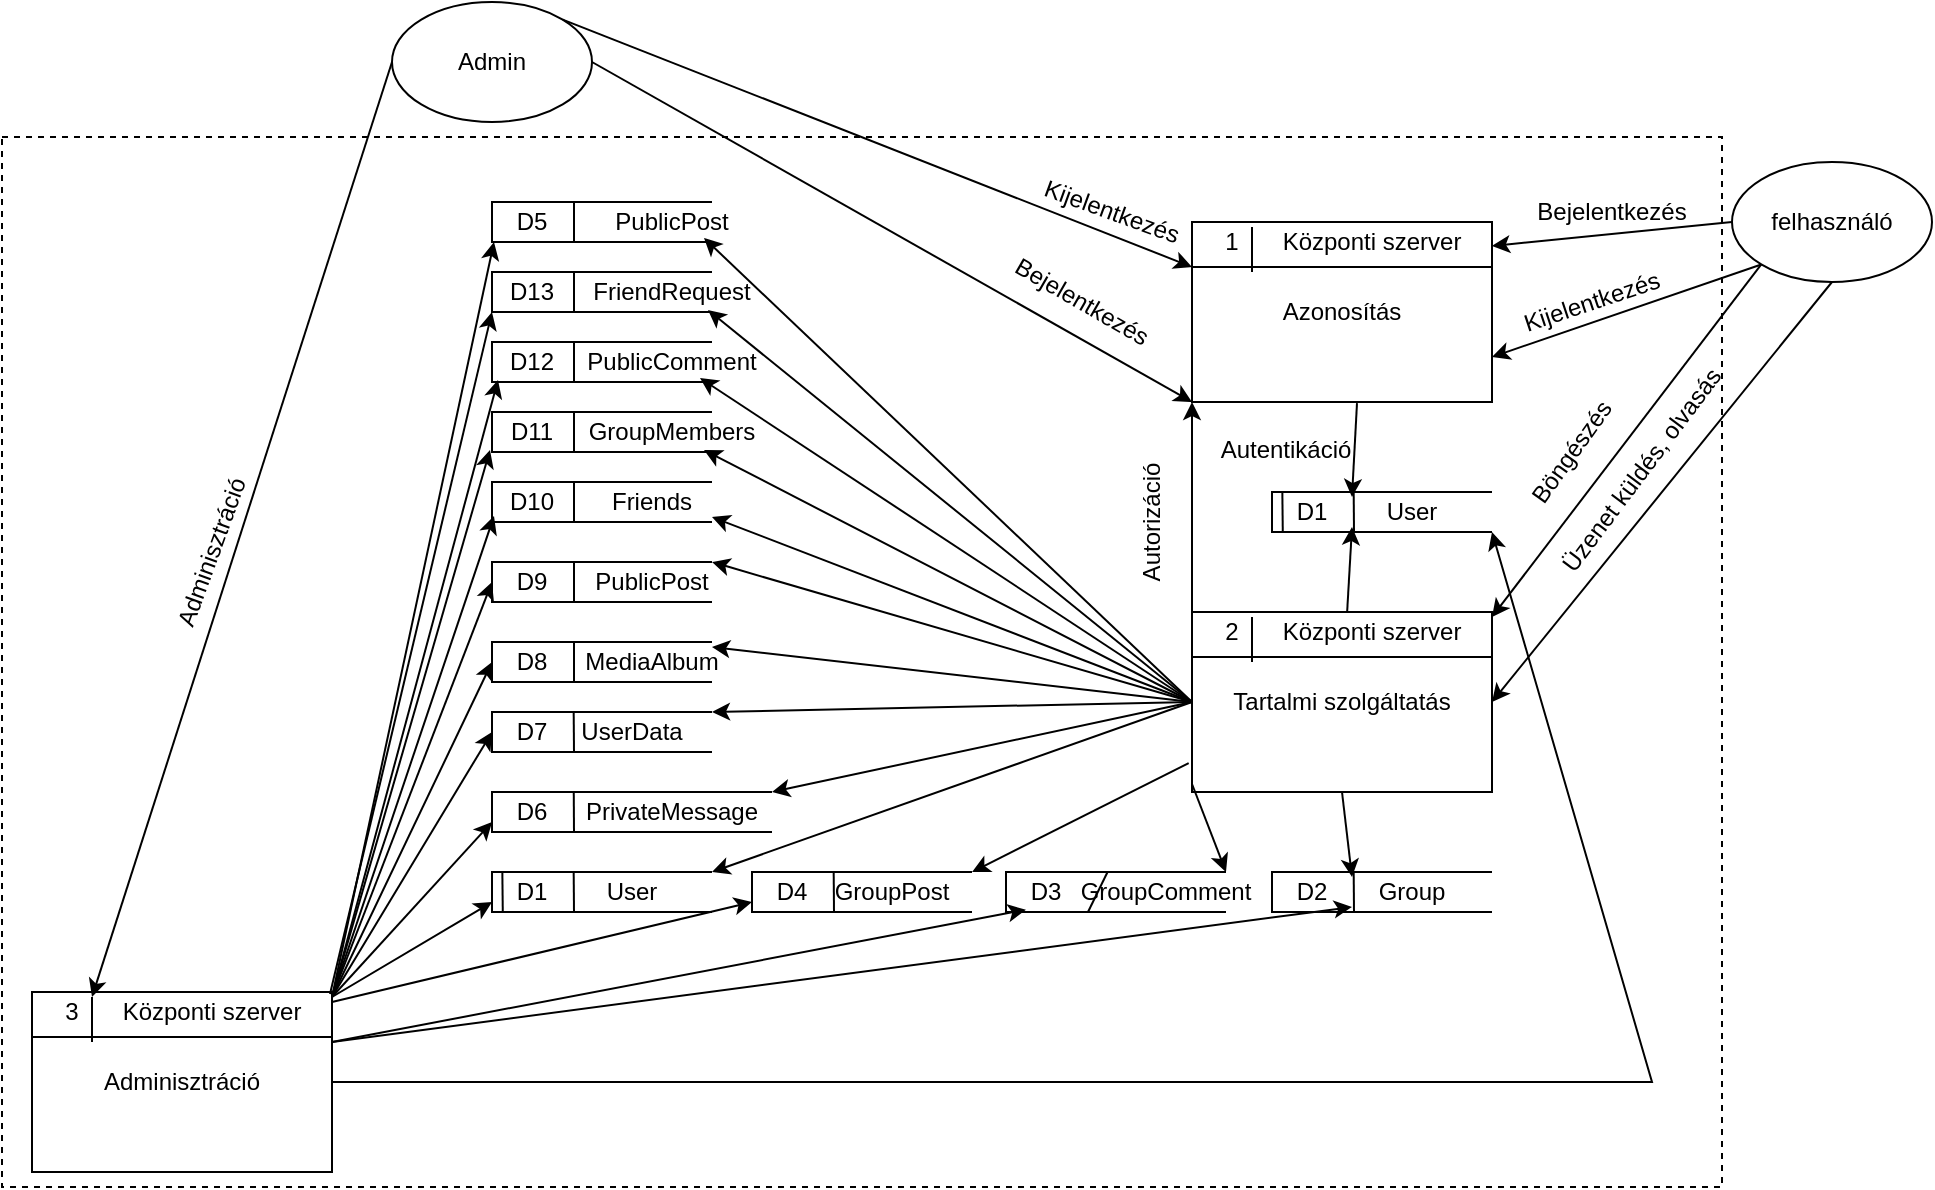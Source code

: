 <mxfile version="17.1.2" type="device"><diagram id="OumQJz7wurb8fJrRtgZR" name="Page-1"><mxGraphModel dx="2523" dy="2126" grid="1" gridSize="10" guides="1" tooltips="1" connect="1" arrows="1" fold="1" page="1" pageScale="1" pageWidth="850" pageHeight="1100" math="0" shadow="0"><root><mxCell id="0"/><mxCell id="1" parent="0"/><mxCell id="NaVqP5DaVPczfi10YDym-96" value="" style="rounded=0;whiteSpace=wrap;html=1;fontSize=12;strokeWidth=1;fillColor=none;dashed=1;" parent="1" vertex="1"><mxGeometry x="-145" y="17.5" width="860" height="525" as="geometry"/></mxCell><mxCell id="NaVqP5DaVPczfi10YDym-1" value="&lt;div&gt;felhasználó&lt;/div&gt;" style="ellipse;whiteSpace=wrap;html=1;" parent="1" vertex="1"><mxGeometry x="720" y="30" width="100" height="60" as="geometry"/></mxCell><mxCell id="NaVqP5DaVPczfi10YDym-6" value="Azonosítás" style="rounded=0;whiteSpace=wrap;html=1;fillColor=default;" parent="1" vertex="1"><mxGeometry x="450" y="60" width="150" height="90" as="geometry"/></mxCell><mxCell id="NaVqP5DaVPczfi10YDym-5" value="1" style="text;html=1;strokeColor=none;fillColor=none;align=center;verticalAlign=middle;whiteSpace=wrap;rounded=0;" parent="1" vertex="1"><mxGeometry x="440" y="55" width="60" height="30" as="geometry"/></mxCell><mxCell id="NaVqP5DaVPczfi10YDym-4" value="Központi szerver" style="text;html=1;strokeColor=none;fillColor=none;align=center;verticalAlign=middle;whiteSpace=wrap;rounded=0;" parent="1" vertex="1"><mxGeometry x="480" y="55" width="120" height="30" as="geometry"/></mxCell><mxCell id="NaVqP5DaVPczfi10YDym-7" value="" style="endArrow=none;html=1;rounded=0;entryX=1;entryY=0.25;entryDx=0;entryDy=0;exitX=0;exitY=0.25;exitDx=0;exitDy=0;" parent="1" source="NaVqP5DaVPczfi10YDym-6" target="NaVqP5DaVPczfi10YDym-6" edge="1"><mxGeometry width="50" height="50" relative="1" as="geometry"><mxPoint x="310" y="380" as="sourcePoint"/><mxPoint x="360" y="330" as="targetPoint"/></mxGeometry></mxCell><mxCell id="NaVqP5DaVPczfi10YDym-8" value="" style="endArrow=none;html=1;rounded=0;entryX=0;entryY=0.25;entryDx=0;entryDy=0;exitX=0;exitY=1;exitDx=0;exitDy=0;" parent="1" source="NaVqP5DaVPczfi10YDym-4" target="NaVqP5DaVPczfi10YDym-4" edge="1"><mxGeometry width="50" height="50" relative="1" as="geometry"><mxPoint x="310" y="380" as="sourcePoint"/><mxPoint x="360" y="330" as="targetPoint"/></mxGeometry></mxCell><mxCell id="NaVqP5DaVPczfi10YDym-9" value="" style="endArrow=classic;html=1;rounded=0;entryX=1;entryY=0.133;entryDx=0;entryDy=0;entryPerimeter=0;exitX=0;exitY=0.5;exitDx=0;exitDy=0;" parent="1" source="NaVqP5DaVPczfi10YDym-1" target="NaVqP5DaVPczfi10YDym-6" edge="1"><mxGeometry width="50" height="50" relative="1" as="geometry"><mxPoint x="350" y="380" as="sourcePoint"/><mxPoint x="400" y="330" as="targetPoint"/></mxGeometry></mxCell><mxCell id="NaVqP5DaVPczfi10YDym-11" value="Bejelentkezés" style="text;html=1;strokeColor=none;fillColor=none;align=center;verticalAlign=middle;whiteSpace=wrap;rounded=0;" parent="1" vertex="1"><mxGeometry x="630" y="40" width="60" height="30" as="geometry"/></mxCell><mxCell id="NaVqP5DaVPczfi10YDym-12" value="" style="endArrow=classic;html=1;rounded=0;entryX=1;entryY=0.75;entryDx=0;entryDy=0;exitX=0;exitY=1;exitDx=0;exitDy=0;" parent="1" source="NaVqP5DaVPczfi10YDym-1" target="NaVqP5DaVPczfi10YDym-6" edge="1"><mxGeometry width="50" height="50" relative="1" as="geometry"><mxPoint x="350" y="380" as="sourcePoint"/><mxPoint x="400" y="330" as="targetPoint"/></mxGeometry></mxCell><mxCell id="NaVqP5DaVPczfi10YDym-13" value="&lt;div&gt;Kijelentkezés&lt;/div&gt;" style="text;html=1;strokeColor=none;fillColor=none;align=center;verticalAlign=middle;whiteSpace=wrap;rounded=0;rotation=-18.4;" parent="1" vertex="1"><mxGeometry x="620" y="85" width="60" height="30" as="geometry"/></mxCell><mxCell id="NaVqP5DaVPczfi10YDym-21" value="" style="endArrow=classic;html=1;rounded=0;entryX=0;entryY=0.25;entryDx=0;entryDy=0;exitX=0.55;exitY=1.006;exitDx=0;exitDy=0;exitPerimeter=0;" parent="1" source="NaVqP5DaVPczfi10YDym-6" edge="1"><mxGeometry width="50" height="50" relative="1" as="geometry"><mxPoint x="220" y="240" as="sourcePoint"/><mxPoint x="530" y="197.5" as="targetPoint"/></mxGeometry></mxCell><mxCell id="NaVqP5DaVPczfi10YDym-22" value="Tartalmi szolgáltatás" style="rounded=0;whiteSpace=wrap;html=1;fillColor=default;" parent="1" vertex="1"><mxGeometry x="450" y="255" width="150" height="90" as="geometry"/></mxCell><mxCell id="NaVqP5DaVPczfi10YDym-23" value="2" style="text;html=1;strokeColor=none;fillColor=none;align=center;verticalAlign=middle;whiteSpace=wrap;rounded=0;" parent="1" vertex="1"><mxGeometry x="440" y="250" width="60" height="30" as="geometry"/></mxCell><mxCell id="NaVqP5DaVPczfi10YDym-24" value="Központi szerver" style="text;html=1;strokeColor=none;fillColor=none;align=center;verticalAlign=middle;whiteSpace=wrap;rounded=0;" parent="1" vertex="1"><mxGeometry x="480" y="250" width="120" height="30" as="geometry"/></mxCell><mxCell id="NaVqP5DaVPczfi10YDym-25" value="" style="endArrow=none;html=1;rounded=0;entryX=1;entryY=0.25;entryDx=0;entryDy=0;exitX=0;exitY=0.25;exitDx=0;exitDy=0;" parent="1" source="NaVqP5DaVPczfi10YDym-22" target="NaVqP5DaVPczfi10YDym-22" edge="1"><mxGeometry width="50" height="50" relative="1" as="geometry"><mxPoint x="310" y="575" as="sourcePoint"/><mxPoint x="360" y="525" as="targetPoint"/></mxGeometry></mxCell><mxCell id="NaVqP5DaVPczfi10YDym-26" value="" style="endArrow=none;html=1;rounded=0;entryX=0;entryY=0.25;entryDx=0;entryDy=0;exitX=0;exitY=1;exitDx=0;exitDy=0;" parent="1" source="NaVqP5DaVPczfi10YDym-24" target="NaVqP5DaVPczfi10YDym-24" edge="1"><mxGeometry width="50" height="50" relative="1" as="geometry"><mxPoint x="310" y="575" as="sourcePoint"/><mxPoint x="360" y="525" as="targetPoint"/></mxGeometry></mxCell><mxCell id="NaVqP5DaVPczfi10YDym-35" value="" style="endArrow=classic;html=1;rounded=0;entryX=1;entryY=0.25;entryDx=0;entryDy=0;exitX=0;exitY=1;exitDx=0;exitDy=0;" parent="1" source="NaVqP5DaVPczfi10YDym-1" target="NaVqP5DaVPczfi10YDym-24" edge="1"><mxGeometry width="50" height="50" relative="1" as="geometry"><mxPoint x="300" y="260" as="sourcePoint"/><mxPoint x="350" y="210" as="targetPoint"/></mxGeometry></mxCell><mxCell id="NaVqP5DaVPczfi10YDym-36" value="Böngészés" style="text;html=1;strokeColor=none;fillColor=none;align=center;verticalAlign=middle;whiteSpace=wrap;rounded=0;rotation=-54.5;" parent="1" vertex="1"><mxGeometry x="610" y="160" width="60" height="30" as="geometry"/></mxCell><mxCell id="NaVqP5DaVPczfi10YDym-37" value="" style="endArrow=classic;html=1;rounded=0;entryX=1;entryY=0.5;entryDx=0;entryDy=0;exitX=0.5;exitY=1;exitDx=0;exitDy=0;" parent="1" source="NaVqP5DaVPczfi10YDym-1" target="NaVqP5DaVPczfi10YDym-22" edge="1"><mxGeometry width="50" height="50" relative="1" as="geometry"><mxPoint x="300" y="260" as="sourcePoint"/><mxPoint x="350" y="210" as="targetPoint"/></mxGeometry></mxCell><mxCell id="NaVqP5DaVPczfi10YDym-38" value="Üzenet küldés, olvasás" style="text;html=1;strokeColor=none;fillColor=none;align=center;verticalAlign=middle;whiteSpace=wrap;rounded=0;rotation=-53.1;" parent="1" vertex="1"><mxGeometry x="600" y="169" width="150" height="30" as="geometry"/></mxCell><mxCell id="NaVqP5DaVPczfi10YDym-39" value="" style="endArrow=classic;html=1;rounded=0;entryX=0;entryY=1;entryDx=0;entryDy=0;exitX=0;exitY=0;exitDx=0;exitDy=0;" parent="1" source="NaVqP5DaVPczfi10YDym-22" target="NaVqP5DaVPczfi10YDym-6" edge="1"><mxGeometry width="50" height="50" relative="1" as="geometry"><mxPoint x="430" y="240" as="sourcePoint"/><mxPoint x="350" y="210" as="targetPoint"/></mxGeometry></mxCell><mxCell id="NaVqP5DaVPczfi10YDym-40" value="Autorizáció" style="text;html=1;strokeColor=none;fillColor=none;align=center;verticalAlign=middle;whiteSpace=wrap;rounded=0;rotation=-90;" parent="1" vertex="1"><mxGeometry x="400" y="195" width="60" height="30" as="geometry"/></mxCell><mxCell id="NaVqP5DaVPczfi10YDym-41" value="" style="strokeWidth=1;html=1;shape=mxgraph.flowchart.annotation_1;align=left;pointerEvents=1;fillColor=#FFFFFF;" parent="1" vertex="1"><mxGeometry x="490" y="385" width="110" height="20" as="geometry"/></mxCell><mxCell id="NaVqP5DaVPczfi10YDym-42" value="" style="endArrow=none;html=1;rounded=0;entryX=0.014;entryY=0.163;entryDx=0;entryDy=0;entryPerimeter=0;" parent="1" target="NaVqP5DaVPczfi10YDym-44" edge="1"><mxGeometry width="50" height="50" relative="1" as="geometry"><mxPoint x="531" y="405" as="sourcePoint"/><mxPoint x="600" y="425" as="targetPoint"/></mxGeometry></mxCell><mxCell id="NaVqP5DaVPczfi10YDym-43" value="D2" style="text;html=1;strokeColor=none;fillColor=none;align=center;verticalAlign=middle;whiteSpace=wrap;rounded=0;" parent="1" vertex="1"><mxGeometry x="480" y="380" width="60" height="30" as="geometry"/></mxCell><mxCell id="NaVqP5DaVPczfi10YDym-44" value="Group" style="text;html=1;strokeColor=none;fillColor=none;align=center;verticalAlign=middle;whiteSpace=wrap;rounded=0;" parent="1" vertex="1"><mxGeometry x="530" y="380" width="60" height="30" as="geometry"/></mxCell><mxCell id="NaVqP5DaVPczfi10YDym-49" value="" style="strokeWidth=1;html=1;shape=mxgraph.flowchart.annotation_1;align=left;pointerEvents=1;fillColor=#FFFFFF;" parent="1" vertex="1"><mxGeometry x="357" y="385" width="110" height="20" as="geometry"/></mxCell><mxCell id="NaVqP5DaVPczfi10YDym-50" value="" style="endArrow=none;html=1;rounded=0;entryX=0.014;entryY=0.163;entryDx=0;entryDy=0;entryPerimeter=0;" parent="1" target="NaVqP5DaVPczfi10YDym-52" edge="1"><mxGeometry width="50" height="50" relative="1" as="geometry"><mxPoint x="398" y="405" as="sourcePoint"/><mxPoint x="467" y="425" as="targetPoint"/></mxGeometry></mxCell><mxCell id="NaVqP5DaVPczfi10YDym-51" value="D3" style="text;html=1;strokeColor=none;fillColor=none;align=center;verticalAlign=middle;whiteSpace=wrap;rounded=0;" parent="1" vertex="1"><mxGeometry x="347" y="380" width="60" height="30" as="geometry"/></mxCell><mxCell id="NaVqP5DaVPczfi10YDym-52" value="GroupComment" style="text;html=1;strokeColor=none;fillColor=none;align=center;verticalAlign=middle;whiteSpace=wrap;rounded=0;" parent="1" vertex="1"><mxGeometry x="407" y="380" width="60" height="30" as="geometry"/></mxCell><mxCell id="NaVqP5DaVPczfi10YDym-53" value="" style="strokeWidth=1;html=1;shape=mxgraph.flowchart.annotation_1;align=left;pointerEvents=1;fillColor=#FFFFFF;" parent="1" vertex="1"><mxGeometry x="230" y="385" width="110" height="20" as="geometry"/></mxCell><mxCell id="NaVqP5DaVPczfi10YDym-54" value="" style="endArrow=none;html=1;rounded=0;entryX=0.014;entryY=0.163;entryDx=0;entryDy=0;entryPerimeter=0;" parent="1" target="NaVqP5DaVPczfi10YDym-56" edge="1"><mxGeometry width="50" height="50" relative="1" as="geometry"><mxPoint x="271" y="405" as="sourcePoint"/><mxPoint x="340" y="425" as="targetPoint"/></mxGeometry></mxCell><mxCell id="NaVqP5DaVPczfi10YDym-55" value="D4" style="text;html=1;strokeColor=none;fillColor=none;align=center;verticalAlign=middle;whiteSpace=wrap;rounded=0;" parent="1" vertex="1"><mxGeometry x="220" y="380" width="60" height="30" as="geometry"/></mxCell><mxCell id="NaVqP5DaVPczfi10YDym-56" value="GroupPost" style="text;html=1;strokeColor=none;fillColor=none;align=center;verticalAlign=middle;whiteSpace=wrap;rounded=0;" parent="1" vertex="1"><mxGeometry x="270" y="380" width="60" height="30" as="geometry"/></mxCell><mxCell id="NaVqP5DaVPczfi10YDym-62" value="" style="strokeWidth=1;html=1;shape=mxgraph.flowchart.annotation_1;align=left;pointerEvents=1;fillColor=#FFFFFF;" parent="1" vertex="1"><mxGeometry x="100" y="385" width="110" height="20" as="geometry"/></mxCell><mxCell id="NaVqP5DaVPczfi10YDym-63" value="" style="endArrow=none;html=1;rounded=0;entryX=0.014;entryY=0.163;entryDx=0;entryDy=0;entryPerimeter=0;" parent="1" target="NaVqP5DaVPczfi10YDym-65" edge="1"><mxGeometry width="50" height="50" relative="1" as="geometry"><mxPoint x="141" y="405" as="sourcePoint"/><mxPoint x="210" y="425" as="targetPoint"/></mxGeometry></mxCell><mxCell id="NaVqP5DaVPczfi10YDym-64" value="D1" style="text;html=1;strokeColor=none;fillColor=none;align=center;verticalAlign=middle;whiteSpace=wrap;rounded=0;" parent="1" vertex="1"><mxGeometry x="90" y="380" width="60" height="30" as="geometry"/></mxCell><mxCell id="NaVqP5DaVPczfi10YDym-65" value="User" style="text;html=1;strokeColor=none;fillColor=none;align=center;verticalAlign=middle;whiteSpace=wrap;rounded=0;" parent="1" vertex="1"><mxGeometry x="140" y="380" width="60" height="30" as="geometry"/></mxCell><mxCell id="NaVqP5DaVPczfi10YDym-68" value="" style="strokeWidth=1;html=1;shape=mxgraph.flowchart.annotation_1;align=left;pointerEvents=1;fillColor=#FFFFFF;" parent="1" vertex="1"><mxGeometry x="100" y="345" width="140" height="20" as="geometry"/></mxCell><mxCell id="NaVqP5DaVPczfi10YDym-69" value="" style="endArrow=none;html=1;rounded=0;entryX=0.292;entryY=-0.017;entryDx=0;entryDy=0;entryPerimeter=0;" parent="1" target="NaVqP5DaVPczfi10YDym-68" edge="1"><mxGeometry width="50" height="50" relative="1" as="geometry"><mxPoint x="141" y="365.0" as="sourcePoint"/><mxPoint x="141" y="350" as="targetPoint"/></mxGeometry></mxCell><mxCell id="NaVqP5DaVPczfi10YDym-70" value="D6" style="text;html=1;strokeColor=none;fillColor=none;align=center;verticalAlign=middle;whiteSpace=wrap;rounded=0;" parent="1" vertex="1"><mxGeometry x="90" y="340" width="60" height="30" as="geometry"/></mxCell><mxCell id="NaVqP5DaVPczfi10YDym-71" value="PrivateMessage" style="text;html=1;strokeColor=none;fillColor=none;align=center;verticalAlign=middle;whiteSpace=wrap;rounded=0;" parent="1" vertex="1"><mxGeometry x="160" y="340" width="60" height="30" as="geometry"/></mxCell><mxCell id="NaVqP5DaVPczfi10YDym-72" value="" style="strokeWidth=1;html=1;shape=mxgraph.flowchart.annotation_1;align=left;pointerEvents=1;fillColor=#FFFFFF;" parent="1" vertex="1"><mxGeometry x="100" y="305" width="110" height="20" as="geometry"/></mxCell><mxCell id="NaVqP5DaVPczfi10YDym-73" value="" style="endArrow=none;html=1;rounded=0;entryX=0.014;entryY=0.163;entryDx=0;entryDy=0;entryPerimeter=0;" parent="1" target="NaVqP5DaVPczfi10YDym-75" edge="1"><mxGeometry width="50" height="50" relative="1" as="geometry"><mxPoint x="141" y="325.0" as="sourcePoint"/><mxPoint x="210" y="345" as="targetPoint"/></mxGeometry></mxCell><mxCell id="NaVqP5DaVPczfi10YDym-74" value="D7" style="text;html=1;strokeColor=none;fillColor=none;align=center;verticalAlign=middle;whiteSpace=wrap;rounded=0;" parent="1" vertex="1"><mxGeometry x="90" y="300" width="60" height="30" as="geometry"/></mxCell><mxCell id="NaVqP5DaVPczfi10YDym-75" value="UserData" style="text;html=1;strokeColor=none;fillColor=none;align=center;verticalAlign=middle;whiteSpace=wrap;rounded=0;" parent="1" vertex="1"><mxGeometry x="140" y="300" width="60" height="30" as="geometry"/></mxCell><mxCell id="NaVqP5DaVPczfi10YDym-78" value="" style="strokeWidth=1;html=1;shape=mxgraph.flowchart.annotation_1;align=left;pointerEvents=1;fillColor=#FFFFFF;" parent="1" vertex="1"><mxGeometry x="100" y="270" width="110" height="20" as="geometry"/></mxCell><mxCell id="NaVqP5DaVPczfi10YDym-79" value="" style="endArrow=none;html=1;rounded=0;" parent="1" edge="1"><mxGeometry width="50" height="50" relative="1" as="geometry"><mxPoint x="141" y="290.0" as="sourcePoint"/><mxPoint x="141" y="270" as="targetPoint"/></mxGeometry></mxCell><mxCell id="NaVqP5DaVPczfi10YDym-80" value="D8" style="text;html=1;strokeColor=none;fillColor=none;align=center;verticalAlign=middle;whiteSpace=wrap;rounded=0;" parent="1" vertex="1"><mxGeometry x="90" y="265" width="60" height="30" as="geometry"/></mxCell><mxCell id="NaVqP5DaVPczfi10YDym-81" value="MediaAlbum" style="text;html=1;strokeColor=none;fillColor=none;align=center;verticalAlign=middle;whiteSpace=wrap;rounded=0;" parent="1" vertex="1"><mxGeometry x="150" y="265" width="60" height="30" as="geometry"/></mxCell><mxCell id="NaVqP5DaVPczfi10YDym-82" value="" style="strokeWidth=1;html=1;shape=mxgraph.flowchart.annotation_1;align=left;pointerEvents=1;fillColor=#FFFFFF;" parent="1" vertex="1"><mxGeometry x="100" y="230" width="110" height="20" as="geometry"/></mxCell><mxCell id="NaVqP5DaVPczfi10YDym-83" value="" style="endArrow=none;html=1;rounded=0;" parent="1" edge="1"><mxGeometry width="50" height="50" relative="1" as="geometry"><mxPoint x="141" y="250.0" as="sourcePoint"/><mxPoint x="141" y="230" as="targetPoint"/></mxGeometry></mxCell><mxCell id="NaVqP5DaVPczfi10YDym-84" value="D9" style="text;html=1;strokeColor=none;fillColor=none;align=center;verticalAlign=middle;whiteSpace=wrap;rounded=0;" parent="1" vertex="1"><mxGeometry x="90" y="225" width="60" height="30" as="geometry"/></mxCell><mxCell id="NaVqP5DaVPczfi10YDym-85" value="PublicPost" style="text;html=1;strokeColor=none;fillColor=none;align=center;verticalAlign=middle;whiteSpace=wrap;rounded=0;" parent="1" vertex="1"><mxGeometry x="150" y="225" width="60" height="30" as="geometry"/></mxCell><mxCell id="NaVqP5DaVPczfi10YDym-86" value="Autentikáció" style="text;html=1;strokeColor=none;fillColor=none;align=center;verticalAlign=middle;whiteSpace=wrap;rounded=0;rotation=0;fontSize=12;" parent="1" vertex="1"><mxGeometry x="467" y="159" width="60" height="30" as="geometry"/></mxCell><mxCell id="NaVqP5DaVPczfi10YDym-87" value="" style="endArrow=classic;html=1;rounded=0;fontSize=12;exitX=0;exitY=0.5;exitDx=0;exitDy=0;" parent="1" source="NaVqP5DaVPczfi10YDym-22" edge="1"><mxGeometry width="50" height="50" relative="1" as="geometry"><mxPoint x="340" y="275" as="sourcePoint"/><mxPoint x="210" y="230" as="targetPoint"/></mxGeometry></mxCell><mxCell id="NaVqP5DaVPczfi10YDym-88" value="" style="endArrow=classic;html=1;rounded=0;fontSize=12;entryX=1;entryY=0.25;entryDx=0;entryDy=0;" parent="1" target="NaVqP5DaVPczfi10YDym-81" edge="1"><mxGeometry width="50" height="50" relative="1" as="geometry"><mxPoint x="450" y="300" as="sourcePoint"/><mxPoint x="220" y="200" as="targetPoint"/></mxGeometry></mxCell><mxCell id="NaVqP5DaVPczfi10YDym-89" value="" style="endArrow=classic;html=1;rounded=0;fontSize=12;entryX=1;entryY=0;entryDx=0;entryDy=0;entryPerimeter=0;exitX=0;exitY=0.5;exitDx=0;exitDy=0;" parent="1" source="NaVqP5DaVPczfi10YDym-22" target="NaVqP5DaVPczfi10YDym-72" edge="1"><mxGeometry width="50" height="50" relative="1" as="geometry"><mxPoint x="460" y="310.0" as="sourcePoint"/><mxPoint x="220.0" y="235" as="targetPoint"/></mxGeometry></mxCell><mxCell id="NaVqP5DaVPczfi10YDym-90" value="" style="endArrow=classic;html=1;rounded=0;fontSize=12;entryX=1;entryY=0;entryDx=0;entryDy=0;entryPerimeter=0;exitX=0;exitY=0.5;exitDx=0;exitDy=0;" parent="1" source="NaVqP5DaVPczfi10YDym-22" target="NaVqP5DaVPczfi10YDym-68" edge="1"><mxGeometry width="50" height="50" relative="1" as="geometry"><mxPoint x="460" y="310.0" as="sourcePoint"/><mxPoint x="220" y="275.0" as="targetPoint"/></mxGeometry></mxCell><mxCell id="NaVqP5DaVPczfi10YDym-91" value="" style="endArrow=classic;html=1;rounded=0;fontSize=12;entryX=1;entryY=0;entryDx=0;entryDy=0;entryPerimeter=0;exitX=0;exitY=0.5;exitDx=0;exitDy=0;" parent="1" source="NaVqP5DaVPczfi10YDym-22" target="NaVqP5DaVPczfi10YDym-62" edge="1"><mxGeometry width="50" height="50" relative="1" as="geometry"><mxPoint x="460" y="310.0" as="sourcePoint"/><mxPoint x="280" y="315.0" as="targetPoint"/></mxGeometry></mxCell><mxCell id="NaVqP5DaVPczfi10YDym-92" value="" style="endArrow=classic;html=1;rounded=0;fontSize=12;entryX=1;entryY=0;entryDx=0;entryDy=0;entryPerimeter=0;exitX=-0.011;exitY=0.839;exitDx=0;exitDy=0;exitPerimeter=0;" parent="1" source="NaVqP5DaVPczfi10YDym-22" target="NaVqP5DaVPczfi10YDym-53" edge="1"><mxGeometry width="50" height="50" relative="1" as="geometry"><mxPoint x="460" y="310.0" as="sourcePoint"/><mxPoint x="220" y="355.0" as="targetPoint"/></mxGeometry></mxCell><mxCell id="NaVqP5DaVPczfi10YDym-93" value="" style="endArrow=classic;html=1;rounded=0;fontSize=12;entryX=1;entryY=0;entryDx=0;entryDy=0;entryPerimeter=0;" parent="1" target="NaVqP5DaVPczfi10YDym-49" edge="1"><mxGeometry width="50" height="50" relative="1" as="geometry"><mxPoint x="450" y="341" as="sourcePoint"/><mxPoint x="230" y="395" as="targetPoint"/></mxGeometry></mxCell><mxCell id="NaVqP5DaVPczfi10YDym-95" value="" style="endArrow=classic;html=1;rounded=0;fontSize=12;entryX=0;entryY=0.25;entryDx=0;entryDy=0;exitX=0.5;exitY=1;exitDx=0;exitDy=0;" parent="1" source="NaVqP5DaVPczfi10YDym-22" target="NaVqP5DaVPczfi10YDym-44" edge="1"><mxGeometry width="50" height="50" relative="1" as="geometry"><mxPoint x="460" y="355.0" as="sourcePoint"/><mxPoint x="410" y="397.5" as="targetPoint"/></mxGeometry></mxCell><mxCell id="NaVqP5DaVPczfi10YDym-97" value="Admin" style="ellipse;whiteSpace=wrap;html=1;" parent="1" vertex="1"><mxGeometry x="50" y="-50" width="100" height="60" as="geometry"/></mxCell><mxCell id="NaVqP5DaVPczfi10YDym-99" value="" style="endArrow=classic;html=1;rounded=0;fontSize=12;entryX=0;entryY=1;entryDx=0;entryDy=0;exitX=1;exitY=0.5;exitDx=0;exitDy=0;" parent="1" source="NaVqP5DaVPczfi10YDym-97" target="NaVqP5DaVPczfi10YDym-6" edge="1"><mxGeometry width="50" height="50" relative="1" as="geometry"><mxPoint x="195.355" y="146.213" as="sourcePoint"/><mxPoint x="460" y="287.5" as="targetPoint"/></mxGeometry></mxCell><mxCell id="NaVqP5DaVPczfi10YDym-100" value="Bejelentkezés" style="text;html=1;strokeColor=none;fillColor=none;align=center;verticalAlign=middle;whiteSpace=wrap;rounded=0;rotation=30;" parent="1" vertex="1"><mxGeometry x="365" y="85" width="60" height="30" as="geometry"/></mxCell><mxCell id="NaVqP5DaVPczfi10YDym-101" value="" style="endArrow=classic;html=1;rounded=0;fontSize=12;entryX=0;entryY=0.25;entryDx=0;entryDy=0;exitX=1;exitY=0;exitDx=0;exitDy=0;" parent="1" source="NaVqP5DaVPczfi10YDym-97" target="NaVqP5DaVPczfi10YDym-6" edge="1"><mxGeometry width="50" height="50" relative="1" as="geometry"><mxPoint x="210" y="125" as="sourcePoint"/><mxPoint x="460" y="160" as="targetPoint"/></mxGeometry></mxCell><mxCell id="NaVqP5DaVPczfi10YDym-102" value="&lt;div&gt;Kijelentkezés&lt;/div&gt;" style="text;html=1;strokeColor=none;fillColor=none;align=center;verticalAlign=middle;whiteSpace=wrap;rounded=0;rotation=20;" parent="1" vertex="1"><mxGeometry x="380" y="40" width="60" height="30" as="geometry"/></mxCell><mxCell id="NaVqP5DaVPczfi10YDym-104" value="Adminisztráció" style="rounded=0;whiteSpace=wrap;html=1;fillColor=default;" parent="1" vertex="1"><mxGeometry x="-130" y="445" width="150" height="90" as="geometry"/></mxCell><mxCell id="NaVqP5DaVPczfi10YDym-105" value="3" style="text;html=1;strokeColor=none;fillColor=none;align=center;verticalAlign=middle;whiteSpace=wrap;rounded=0;" parent="1" vertex="1"><mxGeometry x="-140" y="440" width="60" height="30" as="geometry"/></mxCell><mxCell id="NaVqP5DaVPczfi10YDym-106" value="Központi szerver" style="text;html=1;strokeColor=none;fillColor=none;align=center;verticalAlign=middle;whiteSpace=wrap;rounded=0;" parent="1" vertex="1"><mxGeometry x="-100" y="440" width="120" height="30" as="geometry"/></mxCell><mxCell id="NaVqP5DaVPczfi10YDym-107" value="" style="endArrow=none;html=1;rounded=0;entryX=1;entryY=0.25;entryDx=0;entryDy=0;exitX=0;exitY=0.25;exitDx=0;exitDy=0;" parent="1" source="NaVqP5DaVPczfi10YDym-104" target="NaVqP5DaVPczfi10YDym-104" edge="1"><mxGeometry width="50" height="50" relative="1" as="geometry"><mxPoint x="-270" y="765" as="sourcePoint"/><mxPoint x="-220" y="715" as="targetPoint"/></mxGeometry></mxCell><mxCell id="NaVqP5DaVPczfi10YDym-108" value="" style="endArrow=none;html=1;rounded=0;entryX=0;entryY=0.25;entryDx=0;entryDy=0;exitX=0;exitY=1;exitDx=0;exitDy=0;" parent="1" source="NaVqP5DaVPczfi10YDym-106" target="NaVqP5DaVPczfi10YDym-106" edge="1"><mxGeometry width="50" height="50" relative="1" as="geometry"><mxPoint x="-270" y="765" as="sourcePoint"/><mxPoint x="-220" y="715" as="targetPoint"/></mxGeometry></mxCell><mxCell id="NaVqP5DaVPczfi10YDym-109" value="" style="endArrow=classic;html=1;rounded=0;fontSize=12;entryX=0;entryY=0.25;entryDx=0;entryDy=0;exitX=0;exitY=0.5;exitDx=0;exitDy=0;" parent="1" source="NaVqP5DaVPczfi10YDym-97" target="NaVqP5DaVPczfi10YDym-106" edge="1"><mxGeometry width="50" height="50" relative="1" as="geometry"><mxPoint x="390" y="310" as="sourcePoint"/><mxPoint x="440" y="260" as="targetPoint"/></mxGeometry></mxCell><mxCell id="NaVqP5DaVPczfi10YDym-110" value="Adminisztráció" style="text;html=1;strokeColor=none;fillColor=none;align=center;verticalAlign=middle;whiteSpace=wrap;rounded=0;dashed=1;fontSize=12;rotation=-70;" parent="1" vertex="1"><mxGeometry x="-70" y="210" width="60" height="30" as="geometry"/></mxCell><mxCell id="NaVqP5DaVPczfi10YDym-111" value="" style="endArrow=classic;html=1;rounded=0;fontSize=12;exitX=1;exitY=0.25;exitDx=0;exitDy=0;" parent="1" source="NaVqP5DaVPczfi10YDym-106" edge="1"><mxGeometry width="50" height="50" relative="1" as="geometry"><mxPoint x="-60" y="450" as="sourcePoint"/><mxPoint x="100" y="240" as="targetPoint"/></mxGeometry></mxCell><mxCell id="NaVqP5DaVPczfi10YDym-112" value="" style="endArrow=classic;html=1;rounded=0;fontSize=12;exitX=1;exitY=0.25;exitDx=0;exitDy=0;entryX=0.167;entryY=0.5;entryDx=0;entryDy=0;entryPerimeter=0;" parent="1" source="NaVqP5DaVPczfi10YDym-106" target="NaVqP5DaVPczfi10YDym-80" edge="1"><mxGeometry width="50" height="50" relative="1" as="geometry"><mxPoint x="30" y="457.5" as="sourcePoint"/><mxPoint x="100" y="250" as="targetPoint"/></mxGeometry></mxCell><mxCell id="NaVqP5DaVPczfi10YDym-113" value="" style="endArrow=classic;html=1;rounded=0;fontSize=12;exitX=1;exitY=0.25;exitDx=0;exitDy=0;entryX=0.167;entryY=0.5;entryDx=0;entryDy=0;entryPerimeter=0;" parent="1" source="NaVqP5DaVPczfi10YDym-106" target="NaVqP5DaVPczfi10YDym-74" edge="1"><mxGeometry width="50" height="50" relative="1" as="geometry"><mxPoint x="30" y="457.5" as="sourcePoint"/><mxPoint x="100" y="280" as="targetPoint"/></mxGeometry></mxCell><mxCell id="NaVqP5DaVPczfi10YDym-114" value="" style="endArrow=classic;html=1;rounded=0;fontSize=12;exitX=1;exitY=0.25;exitDx=0;exitDy=0;entryX=0.167;entryY=0.667;entryDx=0;entryDy=0;entryPerimeter=0;" parent="1" source="NaVqP5DaVPczfi10YDym-106" target="NaVqP5DaVPczfi10YDym-70" edge="1"><mxGeometry width="50" height="50" relative="1" as="geometry"><mxPoint x="30" y="457.5" as="sourcePoint"/><mxPoint x="100" y="320" as="targetPoint"/></mxGeometry></mxCell><mxCell id="NaVqP5DaVPczfi10YDym-115" value="" style="endArrow=classic;html=1;rounded=0;fontSize=12;exitX=1;exitY=0.25;exitDx=0;exitDy=0;entryX=0.167;entryY=0.667;entryDx=0;entryDy=0;entryPerimeter=0;" parent="1" source="NaVqP5DaVPczfi10YDym-106" target="NaVqP5DaVPczfi10YDym-64" edge="1"><mxGeometry width="50" height="50" relative="1" as="geometry"><mxPoint x="30" y="457.5" as="sourcePoint"/><mxPoint x="110" y="330.0" as="targetPoint"/></mxGeometry></mxCell><mxCell id="NaVqP5DaVPczfi10YDym-116" value="" style="endArrow=classic;html=1;rounded=0;fontSize=12;entryX=0.167;entryY=0.667;entryDx=0;entryDy=0;entryPerimeter=0;" parent="1" target="NaVqP5DaVPczfi10YDym-55" edge="1"><mxGeometry width="50" height="50" relative="1" as="geometry"><mxPoint x="20" y="450" as="sourcePoint"/><mxPoint x="110.02" y="370.01" as="targetPoint"/></mxGeometry></mxCell><mxCell id="NaVqP5DaVPczfi10YDym-117" value="" style="endArrow=classic;html=1;rounded=0;fontSize=12;entryX=0.333;entryY=0.795;entryDx=0;entryDy=0;entryPerimeter=0;exitX=1;exitY=1;exitDx=0;exitDy=0;" parent="1" source="NaVqP5DaVPczfi10YDym-106" target="NaVqP5DaVPczfi10YDym-51" edge="1"><mxGeometry width="50" height="50" relative="1" as="geometry"><mxPoint x="30" y="460" as="sourcePoint"/><mxPoint x="110.02" y="410.01" as="targetPoint"/></mxGeometry></mxCell><mxCell id="NaVqP5DaVPczfi10YDym-119" value="" style="endArrow=classic;html=1;rounded=0;fontSize=12;entryX=0;entryY=0.75;entryDx=0;entryDy=0;" parent="1" target="NaVqP5DaVPczfi10YDym-44" edge="1"><mxGeometry width="50" height="50" relative="1" as="geometry"><mxPoint x="20" y="470" as="sourcePoint"/><mxPoint x="370.02" y="410.01" as="targetPoint"/></mxGeometry></mxCell><mxCell id="NaVqP5DaVPczfi10YDym-120" value="" style="endArrow=classic;html=1;rounded=0;fontSize=12;exitX=1;exitY=0.5;exitDx=0;exitDy=0;entryX=1;entryY=1;entryDx=0;entryDy=0;entryPerimeter=0;" parent="1" source="NaVqP5DaVPczfi10YDym-104" edge="1"><mxGeometry width="50" height="50" relative="1" as="geometry"><mxPoint x="305" y="520" as="sourcePoint"/><mxPoint x="600" y="215" as="targetPoint"/><Array as="points"><mxPoint x="680" y="490"/></Array></mxGeometry></mxCell><mxCell id="YIRGSpNDDkJSsLLAYCxd-6" value="" style="endArrow=classic;html=1;rounded=0;entryX=0;entryY=0.75;entryDx=0;entryDy=0;" parent="1" source="NaVqP5DaVPczfi10YDym-22" edge="1"><mxGeometry width="50" height="50" relative="1" as="geometry"><mxPoint x="530" y="240" as="sourcePoint"/><mxPoint x="530" y="212.5" as="targetPoint"/></mxGeometry></mxCell><mxCell id="YIRGSpNDDkJSsLLAYCxd-9" value="" style="endArrow=none;html=1;rounded=0;entryX=0.047;entryY=0.01;entryDx=0;entryDy=0;entryPerimeter=0;exitX=0.049;exitY=0.992;exitDx=0;exitDy=0;exitPerimeter=0;" parent="1" source="NaVqP5DaVPczfi10YDym-62" target="NaVqP5DaVPczfi10YDym-62" edge="1"><mxGeometry width="50" height="50" relative="1" as="geometry"><mxPoint x="200" y="400" as="sourcePoint"/><mxPoint x="150" y="400" as="targetPoint"/></mxGeometry></mxCell><mxCell id="YIRGSpNDDkJSsLLAYCxd-10" value="" style="strokeWidth=1;html=1;shape=mxgraph.flowchart.annotation_1;align=left;pointerEvents=1;fillColor=#FFFFFF;" parent="1" vertex="1"><mxGeometry x="490" y="195" width="110" height="20" as="geometry"/></mxCell><mxCell id="YIRGSpNDDkJSsLLAYCxd-11" value="" style="endArrow=none;html=1;rounded=0;entryX=0.014;entryY=0.163;entryDx=0;entryDy=0;entryPerimeter=0;" parent="1" target="YIRGSpNDDkJSsLLAYCxd-13" edge="1"><mxGeometry width="50" height="50" relative="1" as="geometry"><mxPoint x="531" y="215" as="sourcePoint"/><mxPoint x="600" y="235" as="targetPoint"/></mxGeometry></mxCell><mxCell id="YIRGSpNDDkJSsLLAYCxd-12" value="D1" style="text;html=1;strokeColor=none;fillColor=none;align=center;verticalAlign=middle;whiteSpace=wrap;rounded=0;" parent="1" vertex="1"><mxGeometry x="480" y="190" width="60" height="30" as="geometry"/></mxCell><mxCell id="YIRGSpNDDkJSsLLAYCxd-13" value="User" style="text;html=1;strokeColor=none;fillColor=none;align=center;verticalAlign=middle;whiteSpace=wrap;rounded=0;" parent="1" vertex="1"><mxGeometry x="530" y="190" width="60" height="30" as="geometry"/></mxCell><mxCell id="YIRGSpNDDkJSsLLAYCxd-14" value="" style="endArrow=none;html=1;rounded=0;entryX=0.047;entryY=0.01;entryDx=0;entryDy=0;entryPerimeter=0;exitX=0.049;exitY=0.992;exitDx=0;exitDy=0;exitPerimeter=0;" parent="1" source="YIRGSpNDDkJSsLLAYCxd-10" target="YIRGSpNDDkJSsLLAYCxd-10" edge="1"><mxGeometry width="50" height="50" relative="1" as="geometry"><mxPoint x="590" y="210" as="sourcePoint"/><mxPoint x="540" y="210" as="targetPoint"/></mxGeometry></mxCell><mxCell id="MuJtaTG9j6SQqs7xDOby-1" value="" style="strokeWidth=1;html=1;shape=mxgraph.flowchart.annotation_1;align=left;pointerEvents=1;fillColor=#FFFFFF;" vertex="1" parent="1"><mxGeometry x="100" y="190" width="110" height="20" as="geometry"/></mxCell><mxCell id="MuJtaTG9j6SQqs7xDOby-2" value="" style="endArrow=none;html=1;rounded=0;" edge="1" parent="1"><mxGeometry width="50" height="50" relative="1" as="geometry"><mxPoint x="141" y="210" as="sourcePoint"/><mxPoint x="141" y="190" as="targetPoint"/></mxGeometry></mxCell><mxCell id="MuJtaTG9j6SQqs7xDOby-3" value="&lt;div&gt;D10&lt;/div&gt;" style="text;html=1;strokeColor=none;fillColor=none;align=center;verticalAlign=middle;whiteSpace=wrap;rounded=0;" vertex="1" parent="1"><mxGeometry x="90" y="185" width="60" height="30" as="geometry"/></mxCell><mxCell id="MuJtaTG9j6SQqs7xDOby-4" value="&lt;div&gt;Friends&lt;/div&gt;" style="text;html=1;strokeColor=none;fillColor=none;align=center;verticalAlign=middle;whiteSpace=wrap;rounded=0;" vertex="1" parent="1"><mxGeometry x="150" y="185" width="60" height="30" as="geometry"/></mxCell><mxCell id="MuJtaTG9j6SQqs7xDOby-5" value="" style="strokeWidth=1;html=1;shape=mxgraph.flowchart.annotation_1;align=left;pointerEvents=1;fillColor=#FFFFFF;" vertex="1" parent="1"><mxGeometry x="100" y="155" width="110" height="20" as="geometry"/></mxCell><mxCell id="MuJtaTG9j6SQqs7xDOby-6" value="" style="endArrow=none;html=1;rounded=0;" edge="1" parent="1"><mxGeometry width="50" height="50" relative="1" as="geometry"><mxPoint x="141.0" y="175" as="sourcePoint"/><mxPoint x="141.0" y="155" as="targetPoint"/></mxGeometry></mxCell><mxCell id="MuJtaTG9j6SQqs7xDOby-7" value="&lt;div&gt;D11&lt;/div&gt;" style="text;html=1;strokeColor=none;fillColor=none;align=center;verticalAlign=middle;whiteSpace=wrap;rounded=0;" vertex="1" parent="1"><mxGeometry x="90" y="150" width="60" height="30" as="geometry"/></mxCell><mxCell id="MuJtaTG9j6SQqs7xDOby-8" value="GroupMembers" style="text;html=1;strokeColor=none;fillColor=none;align=center;verticalAlign=middle;whiteSpace=wrap;rounded=0;" vertex="1" parent="1"><mxGeometry x="160" y="150" width="60" height="30" as="geometry"/></mxCell><mxCell id="MuJtaTG9j6SQqs7xDOby-9" value="" style="strokeWidth=1;html=1;shape=mxgraph.flowchart.annotation_1;align=left;pointerEvents=1;fillColor=#FFFFFF;" vertex="1" parent="1"><mxGeometry x="100" y="120" width="110" height="20" as="geometry"/></mxCell><mxCell id="MuJtaTG9j6SQqs7xDOby-10" value="" style="endArrow=none;html=1;rounded=0;" edge="1" parent="1"><mxGeometry width="50" height="50" relative="1" as="geometry"><mxPoint x="141.0" y="140" as="sourcePoint"/><mxPoint x="141.0" y="120" as="targetPoint"/></mxGeometry></mxCell><mxCell id="MuJtaTG9j6SQqs7xDOby-11" value="&lt;div&gt;D12&lt;/div&gt;" style="text;html=1;strokeColor=none;fillColor=none;align=center;verticalAlign=middle;whiteSpace=wrap;rounded=0;" vertex="1" parent="1"><mxGeometry x="90" y="115" width="60" height="30" as="geometry"/></mxCell><mxCell id="MuJtaTG9j6SQqs7xDOby-12" value="PublicComment" style="text;html=1;strokeColor=none;fillColor=none;align=center;verticalAlign=middle;whiteSpace=wrap;rounded=0;" vertex="1" parent="1"><mxGeometry x="160" y="115" width="60" height="30" as="geometry"/></mxCell><mxCell id="MuJtaTG9j6SQqs7xDOby-13" value="" style="strokeWidth=1;html=1;shape=mxgraph.flowchart.annotation_1;align=left;pointerEvents=1;fillColor=#FFFFFF;" vertex="1" parent="1"><mxGeometry x="100" y="85" width="110" height="20" as="geometry"/></mxCell><mxCell id="MuJtaTG9j6SQqs7xDOby-14" value="" style="endArrow=none;html=1;rounded=0;" edge="1" parent="1"><mxGeometry width="50" height="50" relative="1" as="geometry"><mxPoint x="141.0" y="105" as="sourcePoint"/><mxPoint x="141.0" y="85" as="targetPoint"/></mxGeometry></mxCell><mxCell id="MuJtaTG9j6SQqs7xDOby-15" value="&lt;div&gt;D13&lt;/div&gt;" style="text;html=1;strokeColor=none;fillColor=none;align=center;verticalAlign=middle;whiteSpace=wrap;rounded=0;" vertex="1" parent="1"><mxGeometry x="90" y="80" width="60" height="30" as="geometry"/></mxCell><mxCell id="MuJtaTG9j6SQqs7xDOby-16" value="FriendRequest" style="text;html=1;strokeColor=none;fillColor=none;align=center;verticalAlign=middle;whiteSpace=wrap;rounded=0;" vertex="1" parent="1"><mxGeometry x="160" y="80" width="60" height="30" as="geometry"/></mxCell><mxCell id="MuJtaTG9j6SQqs7xDOby-17" value="" style="strokeWidth=1;html=1;shape=mxgraph.flowchart.annotation_1;align=left;pointerEvents=1;fillColor=#FFFFFF;" vertex="1" parent="1"><mxGeometry x="100" y="50" width="110" height="20" as="geometry"/></mxCell><mxCell id="MuJtaTG9j6SQqs7xDOby-18" value="" style="endArrow=none;html=1;rounded=0;" edge="1" parent="1"><mxGeometry width="50" height="50" relative="1" as="geometry"><mxPoint x="141.0" y="70" as="sourcePoint"/><mxPoint x="141.0" y="50" as="targetPoint"/></mxGeometry></mxCell><mxCell id="MuJtaTG9j6SQqs7xDOby-19" value="&lt;div&gt;D5&lt;/div&gt;" style="text;html=1;strokeColor=none;fillColor=none;align=center;verticalAlign=middle;whiteSpace=wrap;rounded=0;" vertex="1" parent="1"><mxGeometry x="90" y="45" width="60" height="30" as="geometry"/></mxCell><mxCell id="MuJtaTG9j6SQqs7xDOby-20" value="PublicPost" style="text;html=1;strokeColor=none;fillColor=none;align=center;verticalAlign=middle;whiteSpace=wrap;rounded=0;" vertex="1" parent="1"><mxGeometry x="160" y="45" width="60" height="30" as="geometry"/></mxCell><mxCell id="MuJtaTG9j6SQqs7xDOby-21" value="" style="endArrow=classic;html=1;rounded=0;exitX=0;exitY=0.5;exitDx=0;exitDy=0;entryX=1;entryY=0.75;entryDx=0;entryDy=0;" edge="1" parent="1" source="NaVqP5DaVPczfi10YDym-22" target="MuJtaTG9j6SQqs7xDOby-4"><mxGeometry width="50" height="50" relative="1" as="geometry"><mxPoint x="310" y="230" as="sourcePoint"/><mxPoint x="360" y="180" as="targetPoint"/></mxGeometry></mxCell><mxCell id="MuJtaTG9j6SQqs7xDOby-22" value="" style="endArrow=classic;html=1;rounded=0;exitX=0;exitY=0.5;exitDx=0;exitDy=0;" edge="1" parent="1" source="NaVqP5DaVPczfi10YDym-22"><mxGeometry width="50" height="50" relative="1" as="geometry"><mxPoint x="320" y="210" as="sourcePoint"/><mxPoint x="206" y="174" as="targetPoint"/></mxGeometry></mxCell><mxCell id="MuJtaTG9j6SQqs7xDOby-23" value="" style="endArrow=classic;html=1;rounded=0;exitX=0;exitY=0.5;exitDx=0;exitDy=0;" edge="1" parent="1" source="NaVqP5DaVPczfi10YDym-22"><mxGeometry width="50" height="50" relative="1" as="geometry"><mxPoint x="270" y="280" as="sourcePoint"/><mxPoint x="204" y="138" as="targetPoint"/></mxGeometry></mxCell><mxCell id="MuJtaTG9j6SQqs7xDOby-24" value="" style="endArrow=classic;html=1;rounded=0;exitX=0;exitY=0.5;exitDx=0;exitDy=0;" edge="1" parent="1" source="NaVqP5DaVPczfi10YDym-22"><mxGeometry width="50" height="50" relative="1" as="geometry"><mxPoint x="310" y="190" as="sourcePoint"/><mxPoint x="208" y="104" as="targetPoint"/></mxGeometry></mxCell><mxCell id="MuJtaTG9j6SQqs7xDOby-25" value="" style="endArrow=classic;html=1;rounded=0;exitX=0;exitY=0.5;exitDx=0;exitDy=0;" edge="1" parent="1" source="NaVqP5DaVPczfi10YDym-22"><mxGeometry width="50" height="50" relative="1" as="geometry"><mxPoint x="320" y="190" as="sourcePoint"/><mxPoint x="206" y="68" as="targetPoint"/></mxGeometry></mxCell><mxCell id="MuJtaTG9j6SQqs7xDOby-26" value="" style="endArrow=classic;html=1;rounded=0;exitX=1;exitY=0.25;exitDx=0;exitDy=0;" edge="1" parent="1" source="NaVqP5DaVPczfi10YDym-106"><mxGeometry width="50" height="50" relative="1" as="geometry"><mxPoint x="20" y="310" as="sourcePoint"/><mxPoint x="101" y="207" as="targetPoint"/></mxGeometry></mxCell><mxCell id="MuJtaTG9j6SQqs7xDOby-27" value="" style="endArrow=classic;html=1;rounded=0;exitX=1;exitY=0.25;exitDx=0;exitDy=0;" edge="1" parent="1" source="NaVqP5DaVPczfi10YDym-106"><mxGeometry width="50" height="50" relative="1" as="geometry"><mxPoint x="220" y="316" as="sourcePoint"/><mxPoint x="99" y="174" as="targetPoint"/></mxGeometry></mxCell><mxCell id="MuJtaTG9j6SQqs7xDOby-28" value="" style="endArrow=classic;html=1;rounded=0;exitX=1;exitY=0.25;exitDx=0;exitDy=0;" edge="1" parent="1" source="NaVqP5DaVPczfi10YDym-106"><mxGeometry width="50" height="50" relative="1" as="geometry"><mxPoint x="-200" y="260" as="sourcePoint"/><mxPoint x="103" y="139" as="targetPoint"/></mxGeometry></mxCell><mxCell id="MuJtaTG9j6SQqs7xDOby-29" value="" style="endArrow=classic;html=1;rounded=0;" edge="1" parent="1"><mxGeometry width="50" height="50" relative="1" as="geometry"><mxPoint x="19" y="446" as="sourcePoint"/><mxPoint x="100" y="105" as="targetPoint"/></mxGeometry></mxCell><mxCell id="MuJtaTG9j6SQqs7xDOby-30" value="" style="endArrow=classic;html=1;rounded=0;exitX=1;exitY=0.25;exitDx=0;exitDy=0;" edge="1" parent="1" source="NaVqP5DaVPczfi10YDym-106"><mxGeometry width="50" height="50" relative="1" as="geometry"><mxPoint x="-150" y="250" as="sourcePoint"/><mxPoint x="101" y="70" as="targetPoint"/></mxGeometry></mxCell></root></mxGraphModel></diagram></mxfile>
